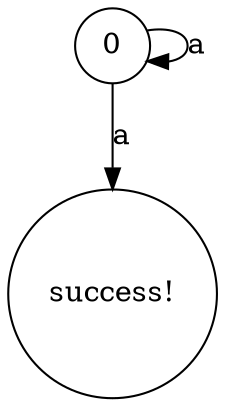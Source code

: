 digraph TestCase4 { 0 [shape=circle,label="0"]; success [shape=circle,label="success!"]; 0 -> 0[label="a"]; 0 -> success[label="a"]; }